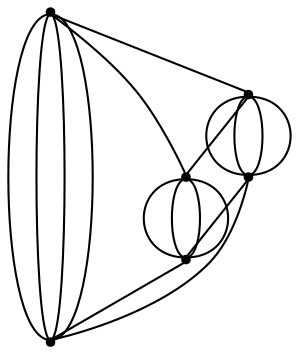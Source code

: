 graph {
  node [shape=point,comment="{\"directed\":false,\"doi\":\"10.1007/978-3-540-31843-9_3\",\"figure\":\"? (4)\"}"]

  v0 [pos="1213.4757222020348,861.2500190734863"]
  v1 [pos="1213.4757222020348,933.9999834696453"]
  v2 [pos="1111.4567632630815,861.2500190734863"]
  v3 [pos="1111.4567632630815,933.9999834696453"]
  v4 [pos="1009.687808866279,861.2500190734863"]
  v5 [pos="1009.687808866279,933.9999834696453"]

  v0 -- v1 [id="-1",pos="1213.4757222020348,861.2500190734863 1222.773328488372,870.9416071573893 1227.9867005813953,883.9750289916992 1227.9867005813953,897.5249608357748 1227.9867005813953,911.079216003418 1222.773328488372,924.1083145141602 1213.4757222020348,933.9999834696453"]
  v1 -- v0 [id="-2",pos="1213.4757222020348,933.9999834696453 1218.234901889535,922.3708470662435 1220.7062681686045,910.0083033243815 1220.7062681686045,897.5249608357748 1220.7062681686045,885.041618347168 1218.234901889535,872.6833979288737 1213.4757222020348,861.2500190734863"]
  v3 -- v1 [id="-3",pos="1111.4567632630815,933.9999834696453 1213.4757222020348,933.9999834696453 1213.4757222020348,933.9999834696453 1213.4757222020348,933.9999834696453"]
  v2 -- v0 [id="-4",pos="1111.4567632630815,861.2500190734863 1213.4757222020348,861.2500190734863 1213.4757222020348,861.2500190734863 1213.4757222020348,861.2500190734863"]
  v4 -- v2 [id="-5",pos="1009.687808866279,861.2500190734863 1111.4567632630815,861.2500190734863 1111.4567632630815,861.2500190734863 1111.4567632630815,861.2500190734863"]
  v0 -- v4 [id="-6",pos="1213.4757222020348,861.2500190734863 1221.464643895349,861.1291885375977 1227.9867005813953,854.6041488647461 1227.9867005813953,846.5667088826498 1227.9867005813953,838.5333379109701 1221.464643895349,832.0082982381185 1213.4257085755814,832.0082982381185 1009.5544603924418,832.0082982381185 1009.5544603924418,832.0082982381185 1009.5544603924418,832.0082982381185 1001.5154614825582,832.0082982381185 994.9934047965116,838.5333379109701 994.9934047965116,846.5667088826498 994.9934047965116,854.6041488647461 1001.5154614825582,861.1291885375977 1009.687808866279,861.2500190734863"]
  v4 -- v5 [id="-7",pos="1009.687808866279,861.2500190734863 1000.2069040697675,870.9416071573893 994.9934047965116,883.9750289916992 994.9934047965116,897.5249608357748 994.9934047965116,911.079216003418 1000.2069040697675,924.1083145141602 1009.687808866279,933.9999834696453"]
  v5 -- v1 [id="-8",pos="1009.687808866279,933.9999834696453 1001.5154614825582,933.9250564575195 994.9934047965116,940.4457728068033 994.9934047965116,948.4833399454752 994.9934047965116,956.5207799275717 1001.5154614825582,963.0458196004232 1009.5544603924418,963.0458196004232 1213.4257085755814,963.0458196004232 1213.4257085755814,963.0458196004232 1213.4257085755814,963.0458196004232 1221.464643895349,963.0458196004232 1227.9867005813953,956.5207799275717 1227.9867005813953,948.4833399454752 1227.9867005813953,940.4457728068033 1221.464643895349,933.9250564575195 1213.4757222020348,933.9999834696453"]
  v4 -- v5 [id="-9",pos="1009.687808866279,861.2500190734863 1004.7452034883721,872.6833979288737 1002.2739643895349,885.041618347168 1002.2739643895349,897.5249608357748 1002.2739643895349,910.0083033243815 1004.7452034883721,922.3708470662435 1009.687808866279,933.9999834696453"]
  v2 -- v3 [id="-10",pos="1111.4567632630815,861.2500190734863 1102.1424963662791,870.9416071573893 1096.9289970930233,883.9750289916992 1096.9289970930233,897.5249608357748 1096.9289970930233,911.079216003418 1102.1424963662791,924.1083145141602 1111.4567632630815,933.9999834696453"]
  v2 -- v3 [id="-11",pos="1111.4567632630815,861.2500190734863 1106.6807957848837,872.6833979288737 1104.2095566860464,885.041618347168 1104.2095566860464,897.5249608357748 1104.2095566860464,910.0083033243815 1106.6807957848837,922.3708470662435 1111.4567632630815,933.9999834696453"]
  v3 -- v2 [id="-12",pos="1111.4567632630815,933.9999834696453 1120.8376090116278,924.1083145141602 1126.0511082848836,911.079216003418 1126.0511082848836,897.5249608357748 1126.0511082848836,883.9750289916992 1120.8376090116278,870.9416071573893 1111.4567632630815,861.2500190734863"]
  v3 -- v2 [id="-13",pos="1111.4567632630815,933.9999834696453 1116.2993095930233,922.3708470662435 1118.7705486918605,910.0083033243815 1118.7705486918605,897.5249608357748 1118.7705486918605,885.041618347168 1116.2993095930233,872.6833979288737 1111.4567632630815,861.2500190734863"]
  v0 -- v1 [id="-14",pos="1213.4757222020348,861.2500190734863 1204.0780886627906,870.9416071573893 1198.8647165697673,883.9750289916992 1198.8647165697673,897.5249608357748 1198.8647165697673,911.079216003418 1204.0780886627906,924.1083145141602 1213.4757222020348,933.9999834696453"]
  v0 -- v1 [id="-15",pos="1213.4757222020348,861.2500190734863 1208.6123183139534,872.6833979288737 1206.145148982558,885.041618347168 1206.145148982558,897.5249608357748 1206.145148982558,910.0083033243815 1208.6123183139534,922.3708470662435 1213.4757222020348,933.9999834696453"]
  v5 -- v3 [id="-16",pos="1009.687808866279,933.9999834696453 1111.4567632630815,933.9999834696453 1111.4567632630815,933.9999834696453 1111.4567632630815,933.9999834696453"]
  v5 -- v4 [id="-17",pos="1009.687808866279,933.9999834696453 1018.9020167151162,924.1083145141602 1024.1155159883722,911.079216003418 1024.1155159883722,897.5249608357748 1024.1155159883722,883.9750289916992 1018.9020167151162,870.9416071573893 1009.687808866279,861.2500190734863"]
  v4 -- v5 [id="-18",pos="1009.687808866279,861.2500190734863 1014.3636537063953,872.6833979288737 1016.8349563953489,885.041618347168 1016.8349563953489,897.5249608357748 1016.8349563953489,910.0083033243815 1014.3636537063953,922.3708470662435 1009.687808866279,933.9999834696453"]
}